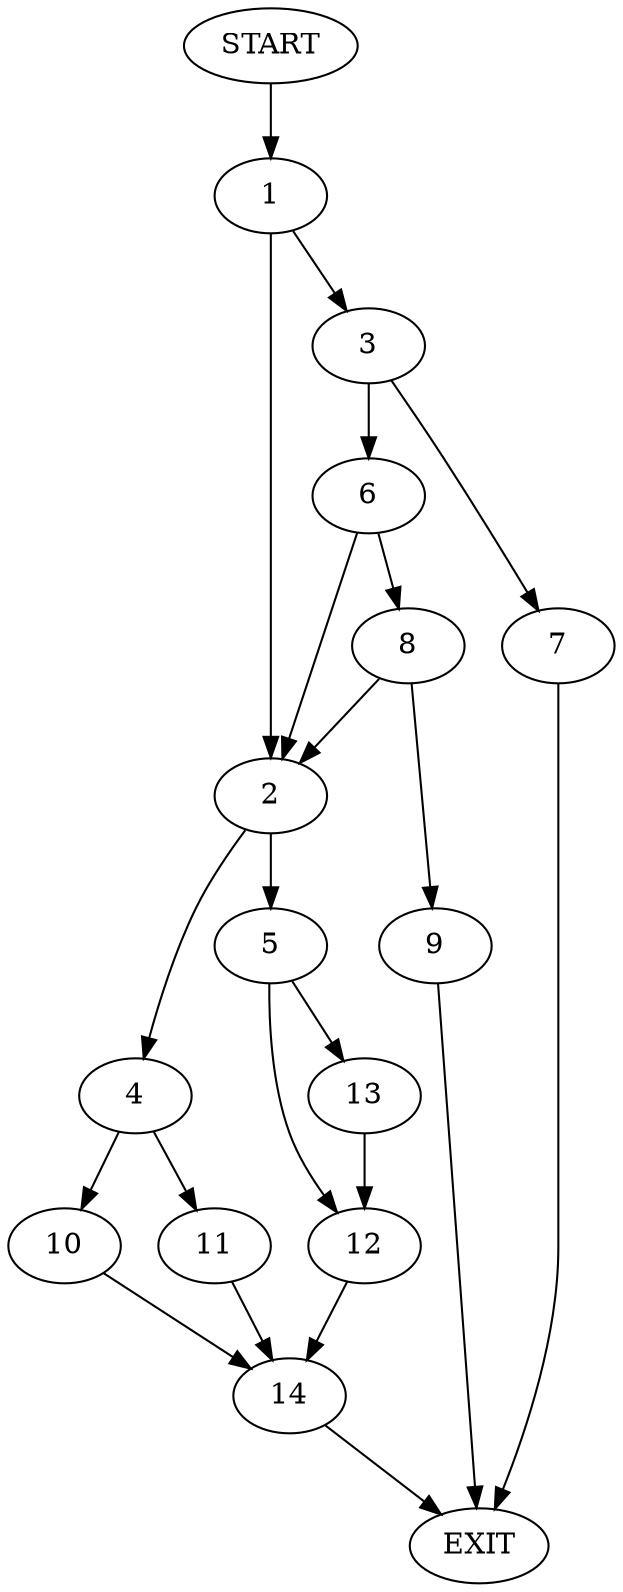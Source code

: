 digraph {
0 [label="START"]
15 [label="EXIT"]
0 -> 1
1 -> 2
1 -> 3
2 -> 4
2 -> 5
3 -> 6
3 -> 7
6 -> 2
6 -> 8
7 -> 15
8 -> 9
8 -> 2
9 -> 15
4 -> 10
4 -> 11
5 -> 12
5 -> 13
12 -> 14
13 -> 12
14 -> 15
11 -> 14
10 -> 14
}
